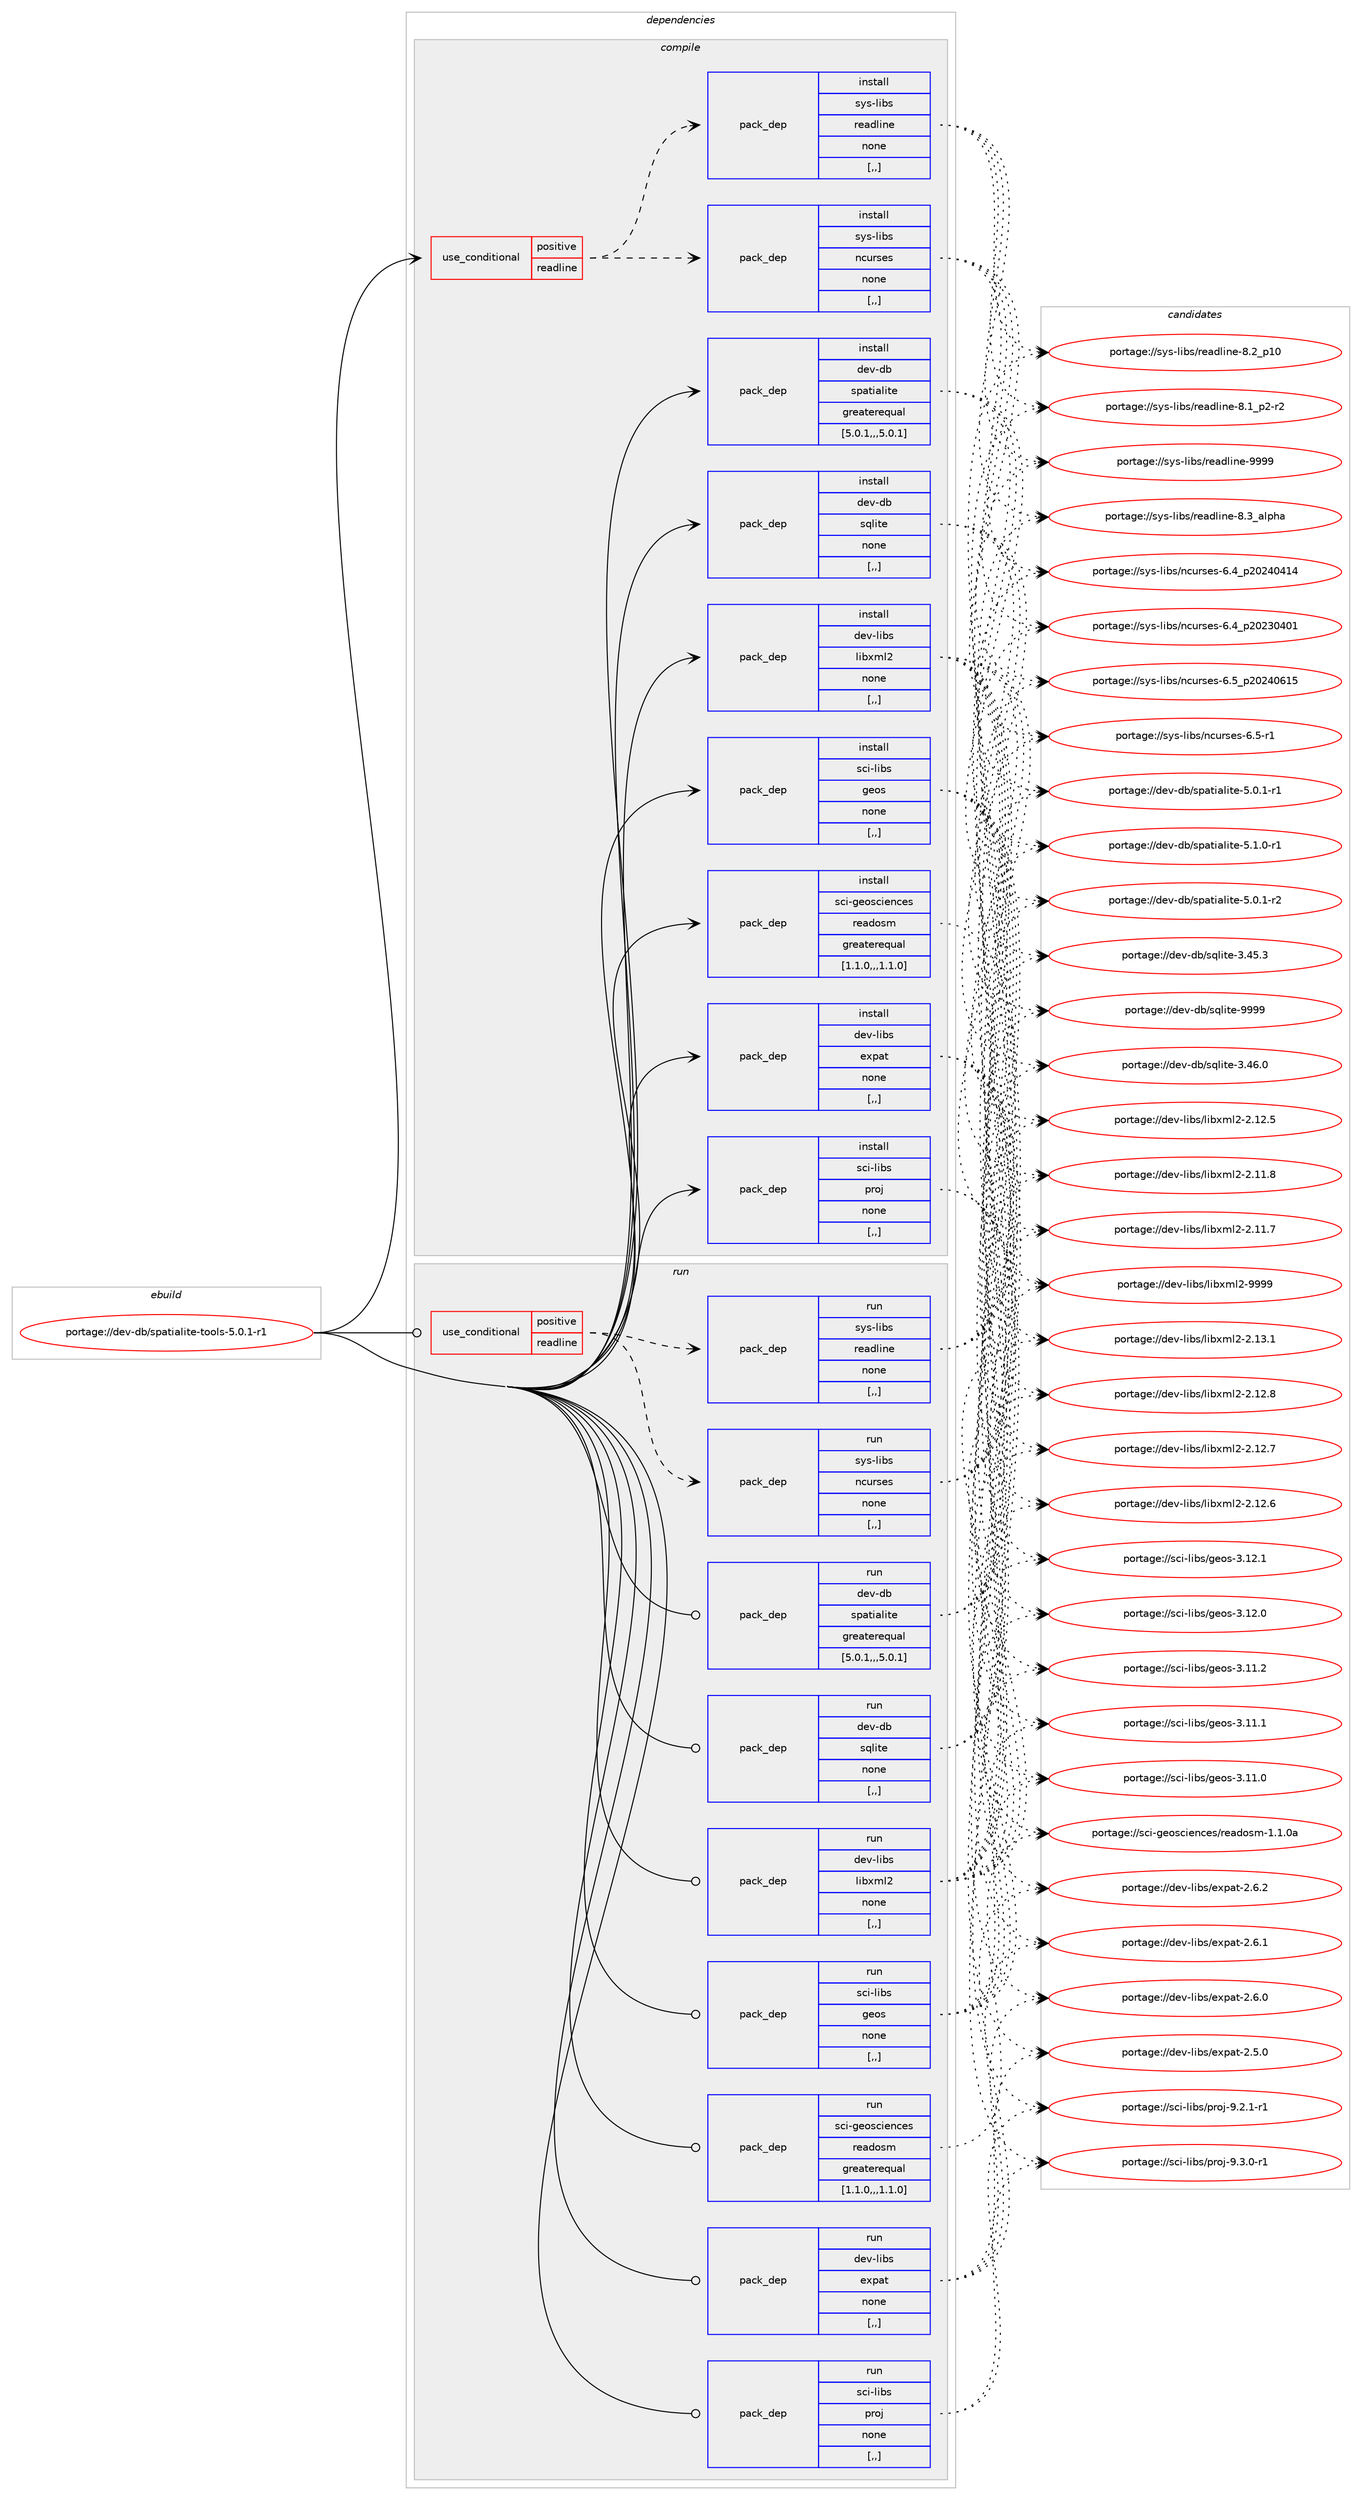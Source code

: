 digraph prolog {

# *************
# Graph options
# *************

newrank=true;
concentrate=true;
compound=true;
graph [rankdir=LR,fontname=Helvetica,fontsize=10,ranksep=1.5];#, ranksep=2.5, nodesep=0.2];
edge  [arrowhead=vee];
node  [fontname=Helvetica,fontsize=10];

# **********
# The ebuild
# **********

subgraph cluster_leftcol {
color=gray;
rank=same;
label=<<i>ebuild</i>>;
id [label="portage://dev-db/spatialite-tools-5.0.1-r1", color=red, width=4, href="../dev-db/spatialite-tools-5.0.1-r1.svg"];
}

# ****************
# The dependencies
# ****************

subgraph cluster_midcol {
color=gray;
label=<<i>dependencies</i>>;
subgraph cluster_compile {
fillcolor="#eeeeee";
style=filled;
label=<<i>compile</i>>;
subgraph cond18718 {
dependency70564 [label=<<TABLE BORDER="0" CELLBORDER="1" CELLSPACING="0" CELLPADDING="4"><TR><TD ROWSPAN="3" CELLPADDING="10">use_conditional</TD></TR><TR><TD>positive</TD></TR><TR><TD>readline</TD></TR></TABLE>>, shape=none, color=red];
subgraph pack50910 {
dependency70565 [label=<<TABLE BORDER="0" CELLBORDER="1" CELLSPACING="0" CELLPADDING="4" WIDTH="220"><TR><TD ROWSPAN="6" CELLPADDING="30">pack_dep</TD></TR><TR><TD WIDTH="110">install</TD></TR><TR><TD>sys-libs</TD></TR><TR><TD>ncurses</TD></TR><TR><TD>none</TD></TR><TR><TD>[,,]</TD></TR></TABLE>>, shape=none, color=blue];
}
dependency70564:e -> dependency70565:w [weight=20,style="dashed",arrowhead="vee"];
subgraph pack50911 {
dependency70566 [label=<<TABLE BORDER="0" CELLBORDER="1" CELLSPACING="0" CELLPADDING="4" WIDTH="220"><TR><TD ROWSPAN="6" CELLPADDING="30">pack_dep</TD></TR><TR><TD WIDTH="110">install</TD></TR><TR><TD>sys-libs</TD></TR><TR><TD>readline</TD></TR><TR><TD>none</TD></TR><TR><TD>[,,]</TD></TR></TABLE>>, shape=none, color=blue];
}
dependency70564:e -> dependency70566:w [weight=20,style="dashed",arrowhead="vee"];
}
id:e -> dependency70564:w [weight=20,style="solid",arrowhead="vee"];
subgraph pack50912 {
dependency70567 [label=<<TABLE BORDER="0" CELLBORDER="1" CELLSPACING="0" CELLPADDING="4" WIDTH="220"><TR><TD ROWSPAN="6" CELLPADDING="30">pack_dep</TD></TR><TR><TD WIDTH="110">install</TD></TR><TR><TD>dev-db</TD></TR><TR><TD>spatialite</TD></TR><TR><TD>greaterequal</TD></TR><TR><TD>[5.0.1,,,5.0.1]</TD></TR></TABLE>>, shape=none, color=blue];
}
id:e -> dependency70567:w [weight=20,style="solid",arrowhead="vee"];
subgraph pack50913 {
dependency70568 [label=<<TABLE BORDER="0" CELLBORDER="1" CELLSPACING="0" CELLPADDING="4" WIDTH="220"><TR><TD ROWSPAN="6" CELLPADDING="30">pack_dep</TD></TR><TR><TD WIDTH="110">install</TD></TR><TR><TD>dev-db</TD></TR><TR><TD>sqlite</TD></TR><TR><TD>none</TD></TR><TR><TD>[,,]</TD></TR></TABLE>>, shape=none, color=blue];
}
id:e -> dependency70568:w [weight=20,style="solid",arrowhead="vee"];
subgraph pack50914 {
dependency70569 [label=<<TABLE BORDER="0" CELLBORDER="1" CELLSPACING="0" CELLPADDING="4" WIDTH="220"><TR><TD ROWSPAN="6" CELLPADDING="30">pack_dep</TD></TR><TR><TD WIDTH="110">install</TD></TR><TR><TD>dev-libs</TD></TR><TR><TD>expat</TD></TR><TR><TD>none</TD></TR><TR><TD>[,,]</TD></TR></TABLE>>, shape=none, color=blue];
}
id:e -> dependency70569:w [weight=20,style="solid",arrowhead="vee"];
subgraph pack50915 {
dependency70570 [label=<<TABLE BORDER="0" CELLBORDER="1" CELLSPACING="0" CELLPADDING="4" WIDTH="220"><TR><TD ROWSPAN="6" CELLPADDING="30">pack_dep</TD></TR><TR><TD WIDTH="110">install</TD></TR><TR><TD>dev-libs</TD></TR><TR><TD>libxml2</TD></TR><TR><TD>none</TD></TR><TR><TD>[,,]</TD></TR></TABLE>>, shape=none, color=blue];
}
id:e -> dependency70570:w [weight=20,style="solid",arrowhead="vee"];
subgraph pack50916 {
dependency70571 [label=<<TABLE BORDER="0" CELLBORDER="1" CELLSPACING="0" CELLPADDING="4" WIDTH="220"><TR><TD ROWSPAN="6" CELLPADDING="30">pack_dep</TD></TR><TR><TD WIDTH="110">install</TD></TR><TR><TD>sci-geosciences</TD></TR><TR><TD>readosm</TD></TR><TR><TD>greaterequal</TD></TR><TR><TD>[1.1.0,,,1.1.0]</TD></TR></TABLE>>, shape=none, color=blue];
}
id:e -> dependency70571:w [weight=20,style="solid",arrowhead="vee"];
subgraph pack50917 {
dependency70572 [label=<<TABLE BORDER="0" CELLBORDER="1" CELLSPACING="0" CELLPADDING="4" WIDTH="220"><TR><TD ROWSPAN="6" CELLPADDING="30">pack_dep</TD></TR><TR><TD WIDTH="110">install</TD></TR><TR><TD>sci-libs</TD></TR><TR><TD>geos</TD></TR><TR><TD>none</TD></TR><TR><TD>[,,]</TD></TR></TABLE>>, shape=none, color=blue];
}
id:e -> dependency70572:w [weight=20,style="solid",arrowhead="vee"];
subgraph pack50918 {
dependency70573 [label=<<TABLE BORDER="0" CELLBORDER="1" CELLSPACING="0" CELLPADDING="4" WIDTH="220"><TR><TD ROWSPAN="6" CELLPADDING="30">pack_dep</TD></TR><TR><TD WIDTH="110">install</TD></TR><TR><TD>sci-libs</TD></TR><TR><TD>proj</TD></TR><TR><TD>none</TD></TR><TR><TD>[,,]</TD></TR></TABLE>>, shape=none, color=blue];
}
id:e -> dependency70573:w [weight=20,style="solid",arrowhead="vee"];
}
subgraph cluster_compileandrun {
fillcolor="#eeeeee";
style=filled;
label=<<i>compile and run</i>>;
}
subgraph cluster_run {
fillcolor="#eeeeee";
style=filled;
label=<<i>run</i>>;
subgraph cond18719 {
dependency70574 [label=<<TABLE BORDER="0" CELLBORDER="1" CELLSPACING="0" CELLPADDING="4"><TR><TD ROWSPAN="3" CELLPADDING="10">use_conditional</TD></TR><TR><TD>positive</TD></TR><TR><TD>readline</TD></TR></TABLE>>, shape=none, color=red];
subgraph pack50919 {
dependency70575 [label=<<TABLE BORDER="0" CELLBORDER="1" CELLSPACING="0" CELLPADDING="4" WIDTH="220"><TR><TD ROWSPAN="6" CELLPADDING="30">pack_dep</TD></TR><TR><TD WIDTH="110">run</TD></TR><TR><TD>sys-libs</TD></TR><TR><TD>ncurses</TD></TR><TR><TD>none</TD></TR><TR><TD>[,,]</TD></TR></TABLE>>, shape=none, color=blue];
}
dependency70574:e -> dependency70575:w [weight=20,style="dashed",arrowhead="vee"];
subgraph pack50920 {
dependency70576 [label=<<TABLE BORDER="0" CELLBORDER="1" CELLSPACING="0" CELLPADDING="4" WIDTH="220"><TR><TD ROWSPAN="6" CELLPADDING="30">pack_dep</TD></TR><TR><TD WIDTH="110">run</TD></TR><TR><TD>sys-libs</TD></TR><TR><TD>readline</TD></TR><TR><TD>none</TD></TR><TR><TD>[,,]</TD></TR></TABLE>>, shape=none, color=blue];
}
dependency70574:e -> dependency70576:w [weight=20,style="dashed",arrowhead="vee"];
}
id:e -> dependency70574:w [weight=20,style="solid",arrowhead="odot"];
subgraph pack50921 {
dependency70577 [label=<<TABLE BORDER="0" CELLBORDER="1" CELLSPACING="0" CELLPADDING="4" WIDTH="220"><TR><TD ROWSPAN="6" CELLPADDING="30">pack_dep</TD></TR><TR><TD WIDTH="110">run</TD></TR><TR><TD>dev-db</TD></TR><TR><TD>spatialite</TD></TR><TR><TD>greaterequal</TD></TR><TR><TD>[5.0.1,,,5.0.1]</TD></TR></TABLE>>, shape=none, color=blue];
}
id:e -> dependency70577:w [weight=20,style="solid",arrowhead="odot"];
subgraph pack50922 {
dependency70578 [label=<<TABLE BORDER="0" CELLBORDER="1" CELLSPACING="0" CELLPADDING="4" WIDTH="220"><TR><TD ROWSPAN="6" CELLPADDING="30">pack_dep</TD></TR><TR><TD WIDTH="110">run</TD></TR><TR><TD>dev-db</TD></TR><TR><TD>sqlite</TD></TR><TR><TD>none</TD></TR><TR><TD>[,,]</TD></TR></TABLE>>, shape=none, color=blue];
}
id:e -> dependency70578:w [weight=20,style="solid",arrowhead="odot"];
subgraph pack50923 {
dependency70579 [label=<<TABLE BORDER="0" CELLBORDER="1" CELLSPACING="0" CELLPADDING="4" WIDTH="220"><TR><TD ROWSPAN="6" CELLPADDING="30">pack_dep</TD></TR><TR><TD WIDTH="110">run</TD></TR><TR><TD>dev-libs</TD></TR><TR><TD>expat</TD></TR><TR><TD>none</TD></TR><TR><TD>[,,]</TD></TR></TABLE>>, shape=none, color=blue];
}
id:e -> dependency70579:w [weight=20,style="solid",arrowhead="odot"];
subgraph pack50924 {
dependency70580 [label=<<TABLE BORDER="0" CELLBORDER="1" CELLSPACING="0" CELLPADDING="4" WIDTH="220"><TR><TD ROWSPAN="6" CELLPADDING="30">pack_dep</TD></TR><TR><TD WIDTH="110">run</TD></TR><TR><TD>dev-libs</TD></TR><TR><TD>libxml2</TD></TR><TR><TD>none</TD></TR><TR><TD>[,,]</TD></TR></TABLE>>, shape=none, color=blue];
}
id:e -> dependency70580:w [weight=20,style="solid",arrowhead="odot"];
subgraph pack50925 {
dependency70581 [label=<<TABLE BORDER="0" CELLBORDER="1" CELLSPACING="0" CELLPADDING="4" WIDTH="220"><TR><TD ROWSPAN="6" CELLPADDING="30">pack_dep</TD></TR><TR><TD WIDTH="110">run</TD></TR><TR><TD>sci-geosciences</TD></TR><TR><TD>readosm</TD></TR><TR><TD>greaterequal</TD></TR><TR><TD>[1.1.0,,,1.1.0]</TD></TR></TABLE>>, shape=none, color=blue];
}
id:e -> dependency70581:w [weight=20,style="solid",arrowhead="odot"];
subgraph pack50926 {
dependency70582 [label=<<TABLE BORDER="0" CELLBORDER="1" CELLSPACING="0" CELLPADDING="4" WIDTH="220"><TR><TD ROWSPAN="6" CELLPADDING="30">pack_dep</TD></TR><TR><TD WIDTH="110">run</TD></TR><TR><TD>sci-libs</TD></TR><TR><TD>geos</TD></TR><TR><TD>none</TD></TR><TR><TD>[,,]</TD></TR></TABLE>>, shape=none, color=blue];
}
id:e -> dependency70582:w [weight=20,style="solid",arrowhead="odot"];
subgraph pack50927 {
dependency70583 [label=<<TABLE BORDER="0" CELLBORDER="1" CELLSPACING="0" CELLPADDING="4" WIDTH="220"><TR><TD ROWSPAN="6" CELLPADDING="30">pack_dep</TD></TR><TR><TD WIDTH="110">run</TD></TR><TR><TD>sci-libs</TD></TR><TR><TD>proj</TD></TR><TR><TD>none</TD></TR><TR><TD>[,,]</TD></TR></TABLE>>, shape=none, color=blue];
}
id:e -> dependency70583:w [weight=20,style="solid",arrowhead="odot"];
}
}

# **************
# The candidates
# **************

subgraph cluster_choices {
rank=same;
color=gray;
label=<<i>candidates</i>>;

subgraph choice50910 {
color=black;
nodesep=1;
choice1151211154510810598115471109911711411510111545544653951125048505248544953 [label="portage://sys-libs/ncurses-6.5_p20240615", color=red, width=4,href="../sys-libs/ncurses-6.5_p20240615.svg"];
choice11512111545108105981154711099117114115101115455446534511449 [label="portage://sys-libs/ncurses-6.5-r1", color=red, width=4,href="../sys-libs/ncurses-6.5-r1.svg"];
choice1151211154510810598115471109911711411510111545544652951125048505248524952 [label="portage://sys-libs/ncurses-6.4_p20240414", color=red, width=4,href="../sys-libs/ncurses-6.4_p20240414.svg"];
choice1151211154510810598115471109911711411510111545544652951125048505148524849 [label="portage://sys-libs/ncurses-6.4_p20230401", color=red, width=4,href="../sys-libs/ncurses-6.4_p20230401.svg"];
dependency70565:e -> choice1151211154510810598115471109911711411510111545544653951125048505248544953:w [style=dotted,weight="100"];
dependency70565:e -> choice11512111545108105981154711099117114115101115455446534511449:w [style=dotted,weight="100"];
dependency70565:e -> choice1151211154510810598115471109911711411510111545544652951125048505248524952:w [style=dotted,weight="100"];
dependency70565:e -> choice1151211154510810598115471109911711411510111545544652951125048505148524849:w [style=dotted,weight="100"];
}
subgraph choice50911 {
color=black;
nodesep=1;
choice115121115451081059811547114101971001081051101014557575757 [label="portage://sys-libs/readline-9999", color=red, width=4,href="../sys-libs/readline-9999.svg"];
choice1151211154510810598115471141019710010810511010145564651959710811210497 [label="portage://sys-libs/readline-8.3_alpha", color=red, width=4,href="../sys-libs/readline-8.3_alpha.svg"];
choice1151211154510810598115471141019710010810511010145564650951124948 [label="portage://sys-libs/readline-8.2_p10", color=red, width=4,href="../sys-libs/readline-8.2_p10.svg"];
choice115121115451081059811547114101971001081051101014556464995112504511450 [label="portage://sys-libs/readline-8.1_p2-r2", color=red, width=4,href="../sys-libs/readline-8.1_p2-r2.svg"];
dependency70566:e -> choice115121115451081059811547114101971001081051101014557575757:w [style=dotted,weight="100"];
dependency70566:e -> choice1151211154510810598115471141019710010810511010145564651959710811210497:w [style=dotted,weight="100"];
dependency70566:e -> choice1151211154510810598115471141019710010810511010145564650951124948:w [style=dotted,weight="100"];
dependency70566:e -> choice115121115451081059811547114101971001081051101014556464995112504511450:w [style=dotted,weight="100"];
}
subgraph choice50912 {
color=black;
nodesep=1;
choice10010111845100984711511297116105971081051161014553464946484511449 [label="portage://dev-db/spatialite-5.1.0-r1", color=red, width=4,href="../dev-db/spatialite-5.1.0-r1.svg"];
choice10010111845100984711511297116105971081051161014553464846494511450 [label="portage://dev-db/spatialite-5.0.1-r2", color=red, width=4,href="../dev-db/spatialite-5.0.1-r2.svg"];
choice10010111845100984711511297116105971081051161014553464846494511449 [label="portage://dev-db/spatialite-5.0.1-r1", color=red, width=4,href="../dev-db/spatialite-5.0.1-r1.svg"];
dependency70567:e -> choice10010111845100984711511297116105971081051161014553464946484511449:w [style=dotted,weight="100"];
dependency70567:e -> choice10010111845100984711511297116105971081051161014553464846494511450:w [style=dotted,weight="100"];
dependency70567:e -> choice10010111845100984711511297116105971081051161014553464846494511449:w [style=dotted,weight="100"];
}
subgraph choice50913 {
color=black;
nodesep=1;
choice1001011184510098471151131081051161014557575757 [label="portage://dev-db/sqlite-9999", color=red, width=4,href="../dev-db/sqlite-9999.svg"];
choice10010111845100984711511310810511610145514652544648 [label="portage://dev-db/sqlite-3.46.0", color=red, width=4,href="../dev-db/sqlite-3.46.0.svg"];
choice10010111845100984711511310810511610145514652534651 [label="portage://dev-db/sqlite-3.45.3", color=red, width=4,href="../dev-db/sqlite-3.45.3.svg"];
dependency70568:e -> choice1001011184510098471151131081051161014557575757:w [style=dotted,weight="100"];
dependency70568:e -> choice10010111845100984711511310810511610145514652544648:w [style=dotted,weight="100"];
dependency70568:e -> choice10010111845100984711511310810511610145514652534651:w [style=dotted,weight="100"];
}
subgraph choice50914 {
color=black;
nodesep=1;
choice10010111845108105981154710112011297116455046544650 [label="portage://dev-libs/expat-2.6.2", color=red, width=4,href="../dev-libs/expat-2.6.2.svg"];
choice10010111845108105981154710112011297116455046544649 [label="portage://dev-libs/expat-2.6.1", color=red, width=4,href="../dev-libs/expat-2.6.1.svg"];
choice10010111845108105981154710112011297116455046544648 [label="portage://dev-libs/expat-2.6.0", color=red, width=4,href="../dev-libs/expat-2.6.0.svg"];
choice10010111845108105981154710112011297116455046534648 [label="portage://dev-libs/expat-2.5.0", color=red, width=4,href="../dev-libs/expat-2.5.0.svg"];
dependency70569:e -> choice10010111845108105981154710112011297116455046544650:w [style=dotted,weight="100"];
dependency70569:e -> choice10010111845108105981154710112011297116455046544649:w [style=dotted,weight="100"];
dependency70569:e -> choice10010111845108105981154710112011297116455046544648:w [style=dotted,weight="100"];
dependency70569:e -> choice10010111845108105981154710112011297116455046534648:w [style=dotted,weight="100"];
}
subgraph choice50915 {
color=black;
nodesep=1;
choice10010111845108105981154710810598120109108504557575757 [label="portage://dev-libs/libxml2-9999", color=red, width=4,href="../dev-libs/libxml2-9999.svg"];
choice100101118451081059811547108105981201091085045504649514649 [label="portage://dev-libs/libxml2-2.13.1", color=red, width=4,href="../dev-libs/libxml2-2.13.1.svg"];
choice100101118451081059811547108105981201091085045504649504656 [label="portage://dev-libs/libxml2-2.12.8", color=red, width=4,href="../dev-libs/libxml2-2.12.8.svg"];
choice100101118451081059811547108105981201091085045504649504655 [label="portage://dev-libs/libxml2-2.12.7", color=red, width=4,href="../dev-libs/libxml2-2.12.7.svg"];
choice100101118451081059811547108105981201091085045504649504654 [label="portage://dev-libs/libxml2-2.12.6", color=red, width=4,href="../dev-libs/libxml2-2.12.6.svg"];
choice100101118451081059811547108105981201091085045504649504653 [label="portage://dev-libs/libxml2-2.12.5", color=red, width=4,href="../dev-libs/libxml2-2.12.5.svg"];
choice100101118451081059811547108105981201091085045504649494656 [label="portage://dev-libs/libxml2-2.11.8", color=red, width=4,href="../dev-libs/libxml2-2.11.8.svg"];
choice100101118451081059811547108105981201091085045504649494655 [label="portage://dev-libs/libxml2-2.11.7", color=red, width=4,href="../dev-libs/libxml2-2.11.7.svg"];
dependency70570:e -> choice10010111845108105981154710810598120109108504557575757:w [style=dotted,weight="100"];
dependency70570:e -> choice100101118451081059811547108105981201091085045504649514649:w [style=dotted,weight="100"];
dependency70570:e -> choice100101118451081059811547108105981201091085045504649504656:w [style=dotted,weight="100"];
dependency70570:e -> choice100101118451081059811547108105981201091085045504649504655:w [style=dotted,weight="100"];
dependency70570:e -> choice100101118451081059811547108105981201091085045504649504654:w [style=dotted,weight="100"];
dependency70570:e -> choice100101118451081059811547108105981201091085045504649504653:w [style=dotted,weight="100"];
dependency70570:e -> choice100101118451081059811547108105981201091085045504649494656:w [style=dotted,weight="100"];
dependency70570:e -> choice100101118451081059811547108105981201091085045504649494655:w [style=dotted,weight="100"];
}
subgraph choice50916 {
color=black;
nodesep=1;
choice11599105451031011111159910510111099101115471141019710011111510945494649464897 [label="portage://sci-geosciences/readosm-1.1.0a", color=red, width=4,href="../sci-geosciences/readosm-1.1.0a.svg"];
dependency70571:e -> choice11599105451031011111159910510111099101115471141019710011111510945494649464897:w [style=dotted,weight="100"];
}
subgraph choice50917 {
color=black;
nodesep=1;
choice1159910545108105981154710310111111545514649504649 [label="portage://sci-libs/geos-3.12.1", color=red, width=4,href="../sci-libs/geos-3.12.1.svg"];
choice1159910545108105981154710310111111545514649504648 [label="portage://sci-libs/geos-3.12.0", color=red, width=4,href="../sci-libs/geos-3.12.0.svg"];
choice1159910545108105981154710310111111545514649494650 [label="portage://sci-libs/geos-3.11.2", color=red, width=4,href="../sci-libs/geos-3.11.2.svg"];
choice1159910545108105981154710310111111545514649494649 [label="portage://sci-libs/geos-3.11.1", color=red, width=4,href="../sci-libs/geos-3.11.1.svg"];
choice1159910545108105981154710310111111545514649494648 [label="portage://sci-libs/geos-3.11.0", color=red, width=4,href="../sci-libs/geos-3.11.0.svg"];
dependency70572:e -> choice1159910545108105981154710310111111545514649504649:w [style=dotted,weight="100"];
dependency70572:e -> choice1159910545108105981154710310111111545514649504648:w [style=dotted,weight="100"];
dependency70572:e -> choice1159910545108105981154710310111111545514649494650:w [style=dotted,weight="100"];
dependency70572:e -> choice1159910545108105981154710310111111545514649494649:w [style=dotted,weight="100"];
dependency70572:e -> choice1159910545108105981154710310111111545514649494648:w [style=dotted,weight="100"];
}
subgraph choice50918 {
color=black;
nodesep=1;
choice115991054510810598115471121141111064557465146484511449 [label="portage://sci-libs/proj-9.3.0-r1", color=red, width=4,href="../sci-libs/proj-9.3.0-r1.svg"];
choice115991054510810598115471121141111064557465046494511449 [label="portage://sci-libs/proj-9.2.1-r1", color=red, width=4,href="../sci-libs/proj-9.2.1-r1.svg"];
dependency70573:e -> choice115991054510810598115471121141111064557465146484511449:w [style=dotted,weight="100"];
dependency70573:e -> choice115991054510810598115471121141111064557465046494511449:w [style=dotted,weight="100"];
}
subgraph choice50919 {
color=black;
nodesep=1;
choice1151211154510810598115471109911711411510111545544653951125048505248544953 [label="portage://sys-libs/ncurses-6.5_p20240615", color=red, width=4,href="../sys-libs/ncurses-6.5_p20240615.svg"];
choice11512111545108105981154711099117114115101115455446534511449 [label="portage://sys-libs/ncurses-6.5-r1", color=red, width=4,href="../sys-libs/ncurses-6.5-r1.svg"];
choice1151211154510810598115471109911711411510111545544652951125048505248524952 [label="portage://sys-libs/ncurses-6.4_p20240414", color=red, width=4,href="../sys-libs/ncurses-6.4_p20240414.svg"];
choice1151211154510810598115471109911711411510111545544652951125048505148524849 [label="portage://sys-libs/ncurses-6.4_p20230401", color=red, width=4,href="../sys-libs/ncurses-6.4_p20230401.svg"];
dependency70575:e -> choice1151211154510810598115471109911711411510111545544653951125048505248544953:w [style=dotted,weight="100"];
dependency70575:e -> choice11512111545108105981154711099117114115101115455446534511449:w [style=dotted,weight="100"];
dependency70575:e -> choice1151211154510810598115471109911711411510111545544652951125048505248524952:w [style=dotted,weight="100"];
dependency70575:e -> choice1151211154510810598115471109911711411510111545544652951125048505148524849:w [style=dotted,weight="100"];
}
subgraph choice50920 {
color=black;
nodesep=1;
choice115121115451081059811547114101971001081051101014557575757 [label="portage://sys-libs/readline-9999", color=red, width=4,href="../sys-libs/readline-9999.svg"];
choice1151211154510810598115471141019710010810511010145564651959710811210497 [label="portage://sys-libs/readline-8.3_alpha", color=red, width=4,href="../sys-libs/readline-8.3_alpha.svg"];
choice1151211154510810598115471141019710010810511010145564650951124948 [label="portage://sys-libs/readline-8.2_p10", color=red, width=4,href="../sys-libs/readline-8.2_p10.svg"];
choice115121115451081059811547114101971001081051101014556464995112504511450 [label="portage://sys-libs/readline-8.1_p2-r2", color=red, width=4,href="../sys-libs/readline-8.1_p2-r2.svg"];
dependency70576:e -> choice115121115451081059811547114101971001081051101014557575757:w [style=dotted,weight="100"];
dependency70576:e -> choice1151211154510810598115471141019710010810511010145564651959710811210497:w [style=dotted,weight="100"];
dependency70576:e -> choice1151211154510810598115471141019710010810511010145564650951124948:w [style=dotted,weight="100"];
dependency70576:e -> choice115121115451081059811547114101971001081051101014556464995112504511450:w [style=dotted,weight="100"];
}
subgraph choice50921 {
color=black;
nodesep=1;
choice10010111845100984711511297116105971081051161014553464946484511449 [label="portage://dev-db/spatialite-5.1.0-r1", color=red, width=4,href="../dev-db/spatialite-5.1.0-r1.svg"];
choice10010111845100984711511297116105971081051161014553464846494511450 [label="portage://dev-db/spatialite-5.0.1-r2", color=red, width=4,href="../dev-db/spatialite-5.0.1-r2.svg"];
choice10010111845100984711511297116105971081051161014553464846494511449 [label="portage://dev-db/spatialite-5.0.1-r1", color=red, width=4,href="../dev-db/spatialite-5.0.1-r1.svg"];
dependency70577:e -> choice10010111845100984711511297116105971081051161014553464946484511449:w [style=dotted,weight="100"];
dependency70577:e -> choice10010111845100984711511297116105971081051161014553464846494511450:w [style=dotted,weight="100"];
dependency70577:e -> choice10010111845100984711511297116105971081051161014553464846494511449:w [style=dotted,weight="100"];
}
subgraph choice50922 {
color=black;
nodesep=1;
choice1001011184510098471151131081051161014557575757 [label="portage://dev-db/sqlite-9999", color=red, width=4,href="../dev-db/sqlite-9999.svg"];
choice10010111845100984711511310810511610145514652544648 [label="portage://dev-db/sqlite-3.46.0", color=red, width=4,href="../dev-db/sqlite-3.46.0.svg"];
choice10010111845100984711511310810511610145514652534651 [label="portage://dev-db/sqlite-3.45.3", color=red, width=4,href="../dev-db/sqlite-3.45.3.svg"];
dependency70578:e -> choice1001011184510098471151131081051161014557575757:w [style=dotted,weight="100"];
dependency70578:e -> choice10010111845100984711511310810511610145514652544648:w [style=dotted,weight="100"];
dependency70578:e -> choice10010111845100984711511310810511610145514652534651:w [style=dotted,weight="100"];
}
subgraph choice50923 {
color=black;
nodesep=1;
choice10010111845108105981154710112011297116455046544650 [label="portage://dev-libs/expat-2.6.2", color=red, width=4,href="../dev-libs/expat-2.6.2.svg"];
choice10010111845108105981154710112011297116455046544649 [label="portage://dev-libs/expat-2.6.1", color=red, width=4,href="../dev-libs/expat-2.6.1.svg"];
choice10010111845108105981154710112011297116455046544648 [label="portage://dev-libs/expat-2.6.0", color=red, width=4,href="../dev-libs/expat-2.6.0.svg"];
choice10010111845108105981154710112011297116455046534648 [label="portage://dev-libs/expat-2.5.0", color=red, width=4,href="../dev-libs/expat-2.5.0.svg"];
dependency70579:e -> choice10010111845108105981154710112011297116455046544650:w [style=dotted,weight="100"];
dependency70579:e -> choice10010111845108105981154710112011297116455046544649:w [style=dotted,weight="100"];
dependency70579:e -> choice10010111845108105981154710112011297116455046544648:w [style=dotted,weight="100"];
dependency70579:e -> choice10010111845108105981154710112011297116455046534648:w [style=dotted,weight="100"];
}
subgraph choice50924 {
color=black;
nodesep=1;
choice10010111845108105981154710810598120109108504557575757 [label="portage://dev-libs/libxml2-9999", color=red, width=4,href="../dev-libs/libxml2-9999.svg"];
choice100101118451081059811547108105981201091085045504649514649 [label="portage://dev-libs/libxml2-2.13.1", color=red, width=4,href="../dev-libs/libxml2-2.13.1.svg"];
choice100101118451081059811547108105981201091085045504649504656 [label="portage://dev-libs/libxml2-2.12.8", color=red, width=4,href="../dev-libs/libxml2-2.12.8.svg"];
choice100101118451081059811547108105981201091085045504649504655 [label="portage://dev-libs/libxml2-2.12.7", color=red, width=4,href="../dev-libs/libxml2-2.12.7.svg"];
choice100101118451081059811547108105981201091085045504649504654 [label="portage://dev-libs/libxml2-2.12.6", color=red, width=4,href="../dev-libs/libxml2-2.12.6.svg"];
choice100101118451081059811547108105981201091085045504649504653 [label="portage://dev-libs/libxml2-2.12.5", color=red, width=4,href="../dev-libs/libxml2-2.12.5.svg"];
choice100101118451081059811547108105981201091085045504649494656 [label="portage://dev-libs/libxml2-2.11.8", color=red, width=4,href="../dev-libs/libxml2-2.11.8.svg"];
choice100101118451081059811547108105981201091085045504649494655 [label="portage://dev-libs/libxml2-2.11.7", color=red, width=4,href="../dev-libs/libxml2-2.11.7.svg"];
dependency70580:e -> choice10010111845108105981154710810598120109108504557575757:w [style=dotted,weight="100"];
dependency70580:e -> choice100101118451081059811547108105981201091085045504649514649:w [style=dotted,weight="100"];
dependency70580:e -> choice100101118451081059811547108105981201091085045504649504656:w [style=dotted,weight="100"];
dependency70580:e -> choice100101118451081059811547108105981201091085045504649504655:w [style=dotted,weight="100"];
dependency70580:e -> choice100101118451081059811547108105981201091085045504649504654:w [style=dotted,weight="100"];
dependency70580:e -> choice100101118451081059811547108105981201091085045504649504653:w [style=dotted,weight="100"];
dependency70580:e -> choice100101118451081059811547108105981201091085045504649494656:w [style=dotted,weight="100"];
dependency70580:e -> choice100101118451081059811547108105981201091085045504649494655:w [style=dotted,weight="100"];
}
subgraph choice50925 {
color=black;
nodesep=1;
choice11599105451031011111159910510111099101115471141019710011111510945494649464897 [label="portage://sci-geosciences/readosm-1.1.0a", color=red, width=4,href="../sci-geosciences/readosm-1.1.0a.svg"];
dependency70581:e -> choice11599105451031011111159910510111099101115471141019710011111510945494649464897:w [style=dotted,weight="100"];
}
subgraph choice50926 {
color=black;
nodesep=1;
choice1159910545108105981154710310111111545514649504649 [label="portage://sci-libs/geos-3.12.1", color=red, width=4,href="../sci-libs/geos-3.12.1.svg"];
choice1159910545108105981154710310111111545514649504648 [label="portage://sci-libs/geos-3.12.0", color=red, width=4,href="../sci-libs/geos-3.12.0.svg"];
choice1159910545108105981154710310111111545514649494650 [label="portage://sci-libs/geos-3.11.2", color=red, width=4,href="../sci-libs/geos-3.11.2.svg"];
choice1159910545108105981154710310111111545514649494649 [label="portage://sci-libs/geos-3.11.1", color=red, width=4,href="../sci-libs/geos-3.11.1.svg"];
choice1159910545108105981154710310111111545514649494648 [label="portage://sci-libs/geos-3.11.0", color=red, width=4,href="../sci-libs/geos-3.11.0.svg"];
dependency70582:e -> choice1159910545108105981154710310111111545514649504649:w [style=dotted,weight="100"];
dependency70582:e -> choice1159910545108105981154710310111111545514649504648:w [style=dotted,weight="100"];
dependency70582:e -> choice1159910545108105981154710310111111545514649494650:w [style=dotted,weight="100"];
dependency70582:e -> choice1159910545108105981154710310111111545514649494649:w [style=dotted,weight="100"];
dependency70582:e -> choice1159910545108105981154710310111111545514649494648:w [style=dotted,weight="100"];
}
subgraph choice50927 {
color=black;
nodesep=1;
choice115991054510810598115471121141111064557465146484511449 [label="portage://sci-libs/proj-9.3.0-r1", color=red, width=4,href="../sci-libs/proj-9.3.0-r1.svg"];
choice115991054510810598115471121141111064557465046494511449 [label="portage://sci-libs/proj-9.2.1-r1", color=red, width=4,href="../sci-libs/proj-9.2.1-r1.svg"];
dependency70583:e -> choice115991054510810598115471121141111064557465146484511449:w [style=dotted,weight="100"];
dependency70583:e -> choice115991054510810598115471121141111064557465046494511449:w [style=dotted,weight="100"];
}
}

}
